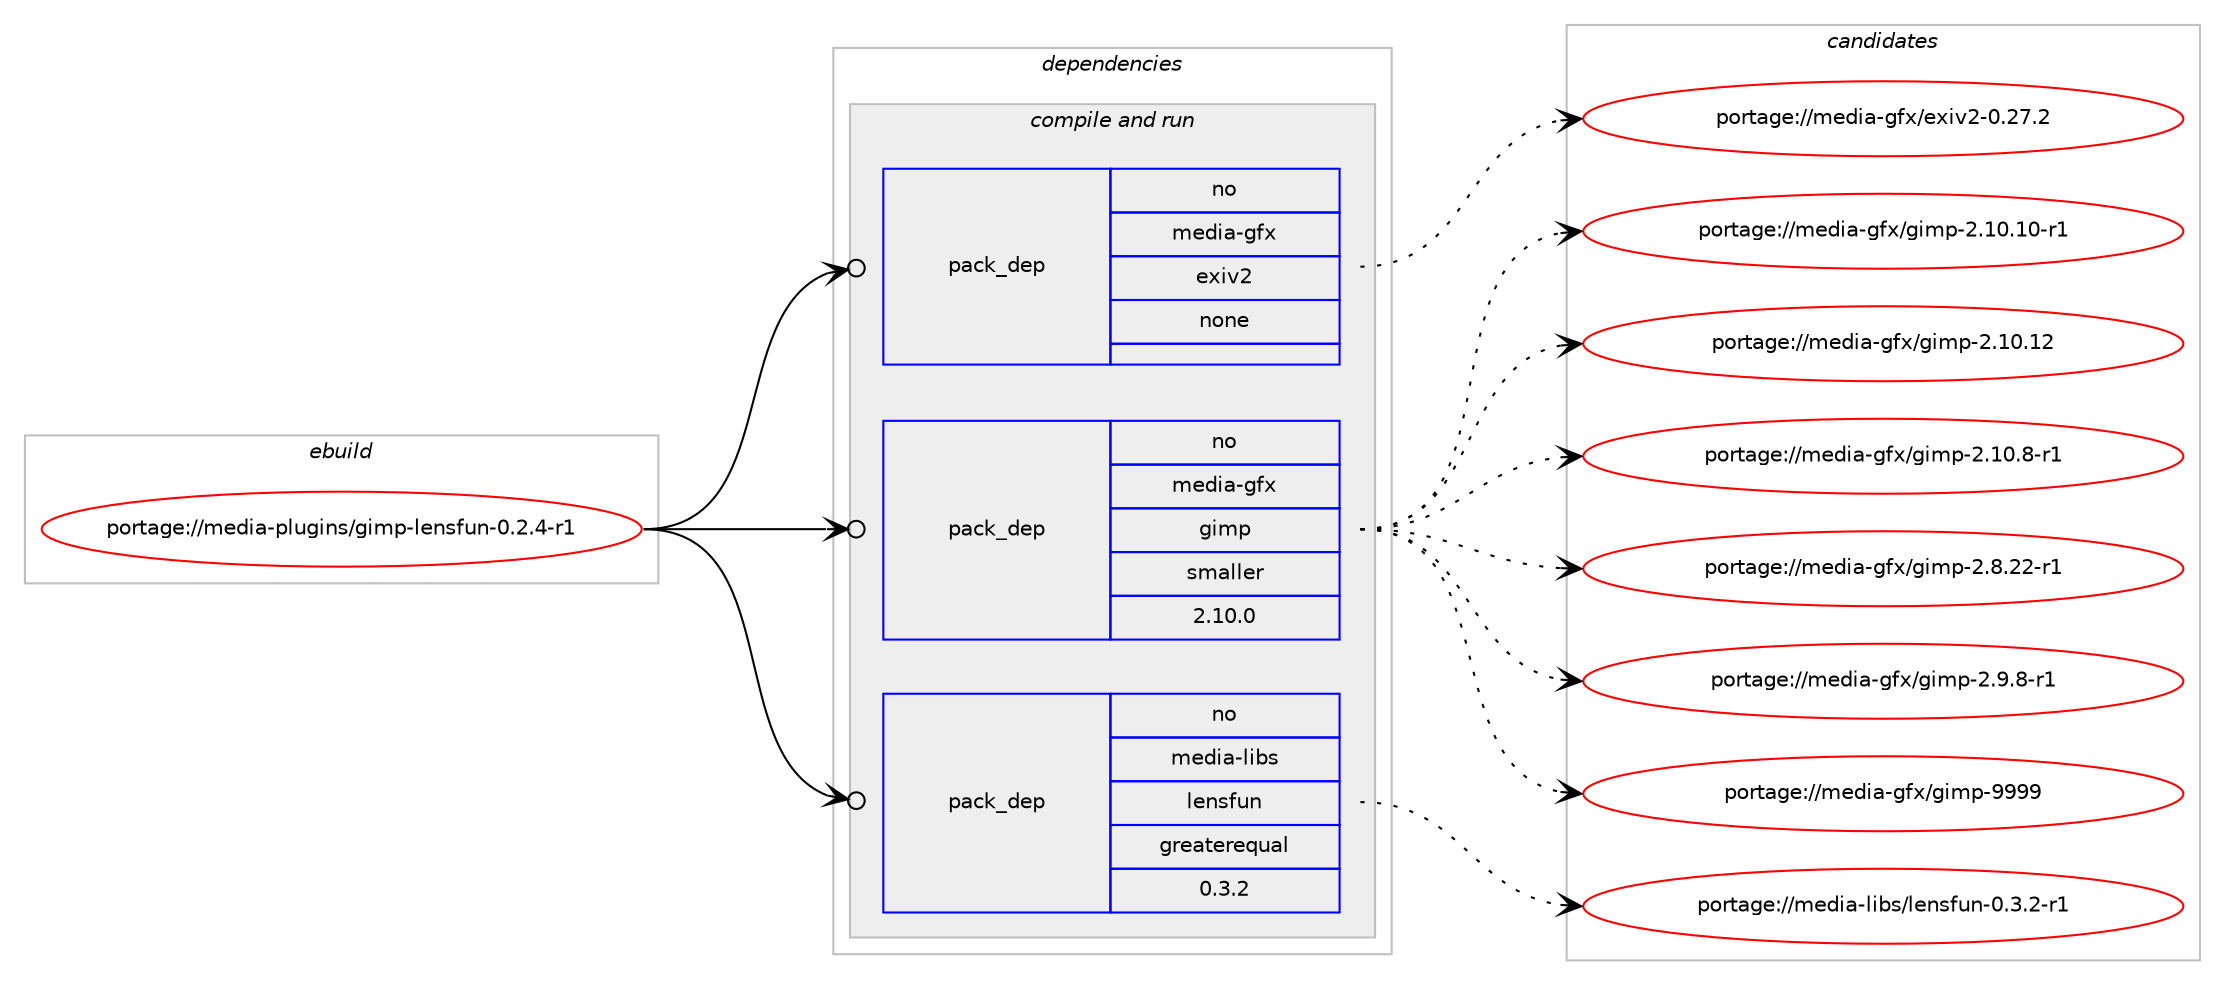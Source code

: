 digraph prolog {

# *************
# Graph options
# *************

newrank=true;
concentrate=true;
compound=true;
graph [rankdir=LR,fontname=Helvetica,fontsize=10,ranksep=1.5];#, ranksep=2.5, nodesep=0.2];
edge  [arrowhead=vee];
node  [fontname=Helvetica,fontsize=10];

# **********
# The ebuild
# **********

subgraph cluster_leftcol {
color=gray;
rank=same;
label=<<i>ebuild</i>>;
id [label="portage://media-plugins/gimp-lensfun-0.2.4-r1", color=red, width=4, href="../media-plugins/gimp-lensfun-0.2.4-r1.svg"];
}

# ****************
# The dependencies
# ****************

subgraph cluster_midcol {
color=gray;
label=<<i>dependencies</i>>;
subgraph cluster_compile {
fillcolor="#eeeeee";
style=filled;
label=<<i>compile</i>>;
}
subgraph cluster_compileandrun {
fillcolor="#eeeeee";
style=filled;
label=<<i>compile and run</i>>;
subgraph pack238757 {
dependency325645 [label=<<TABLE BORDER="0" CELLBORDER="1" CELLSPACING="0" CELLPADDING="4" WIDTH="220"><TR><TD ROWSPAN="6" CELLPADDING="30">pack_dep</TD></TR><TR><TD WIDTH="110">no</TD></TR><TR><TD>media-gfx</TD></TR><TR><TD>exiv2</TD></TR><TR><TD>none</TD></TR><TR><TD></TD></TR></TABLE>>, shape=none, color=blue];
}
id:e -> dependency325645:w [weight=20,style="solid",arrowhead="odotvee"];
subgraph pack238758 {
dependency325646 [label=<<TABLE BORDER="0" CELLBORDER="1" CELLSPACING="0" CELLPADDING="4" WIDTH="220"><TR><TD ROWSPAN="6" CELLPADDING="30">pack_dep</TD></TR><TR><TD WIDTH="110">no</TD></TR><TR><TD>media-gfx</TD></TR><TR><TD>gimp</TD></TR><TR><TD>smaller</TD></TR><TR><TD>2.10.0</TD></TR></TABLE>>, shape=none, color=blue];
}
id:e -> dependency325646:w [weight=20,style="solid",arrowhead="odotvee"];
subgraph pack238759 {
dependency325647 [label=<<TABLE BORDER="0" CELLBORDER="1" CELLSPACING="0" CELLPADDING="4" WIDTH="220"><TR><TD ROWSPAN="6" CELLPADDING="30">pack_dep</TD></TR><TR><TD WIDTH="110">no</TD></TR><TR><TD>media-libs</TD></TR><TR><TD>lensfun</TD></TR><TR><TD>greaterequal</TD></TR><TR><TD>0.3.2</TD></TR></TABLE>>, shape=none, color=blue];
}
id:e -> dependency325647:w [weight=20,style="solid",arrowhead="odotvee"];
}
subgraph cluster_run {
fillcolor="#eeeeee";
style=filled;
label=<<i>run</i>>;
}
}

# **************
# The candidates
# **************

subgraph cluster_choices {
rank=same;
color=gray;
label=<<i>candidates</i>>;

subgraph choice238757 {
color=black;
nodesep=1;
choiceportage1091011001059745103102120471011201051185045484650554650 [label="portage://media-gfx/exiv2-0.27.2", color=red, width=4,href="../media-gfx/exiv2-0.27.2.svg"];
dependency325645:e -> choiceportage1091011001059745103102120471011201051185045484650554650:w [style=dotted,weight="100"];
}
subgraph choice238758 {
color=black;
nodesep=1;
choiceportage10910110010597451031021204710310510911245504649484649484511449 [label="portage://media-gfx/gimp-2.10.10-r1", color=red, width=4,href="../media-gfx/gimp-2.10.10-r1.svg"];
choiceportage1091011001059745103102120471031051091124550464948464950 [label="portage://media-gfx/gimp-2.10.12", color=red, width=4,href="../media-gfx/gimp-2.10.12.svg"];
choiceportage109101100105974510310212047103105109112455046494846564511449 [label="portage://media-gfx/gimp-2.10.8-r1", color=red, width=4,href="../media-gfx/gimp-2.10.8-r1.svg"];
choiceportage109101100105974510310212047103105109112455046564650504511449 [label="portage://media-gfx/gimp-2.8.22-r1", color=red, width=4,href="../media-gfx/gimp-2.8.22-r1.svg"];
choiceportage1091011001059745103102120471031051091124550465746564511449 [label="portage://media-gfx/gimp-2.9.8-r1", color=red, width=4,href="../media-gfx/gimp-2.9.8-r1.svg"];
choiceportage1091011001059745103102120471031051091124557575757 [label="portage://media-gfx/gimp-9999", color=red, width=4,href="../media-gfx/gimp-9999.svg"];
dependency325646:e -> choiceportage10910110010597451031021204710310510911245504649484649484511449:w [style=dotted,weight="100"];
dependency325646:e -> choiceportage1091011001059745103102120471031051091124550464948464950:w [style=dotted,weight="100"];
dependency325646:e -> choiceportage109101100105974510310212047103105109112455046494846564511449:w [style=dotted,weight="100"];
dependency325646:e -> choiceportage109101100105974510310212047103105109112455046564650504511449:w [style=dotted,weight="100"];
dependency325646:e -> choiceportage1091011001059745103102120471031051091124550465746564511449:w [style=dotted,weight="100"];
dependency325646:e -> choiceportage1091011001059745103102120471031051091124557575757:w [style=dotted,weight="100"];
}
subgraph choice238759 {
color=black;
nodesep=1;
choiceportage109101100105974510810598115471081011101151021171104548465146504511449 [label="portage://media-libs/lensfun-0.3.2-r1", color=red, width=4,href="../media-libs/lensfun-0.3.2-r1.svg"];
dependency325647:e -> choiceportage109101100105974510810598115471081011101151021171104548465146504511449:w [style=dotted,weight="100"];
}
}

}
